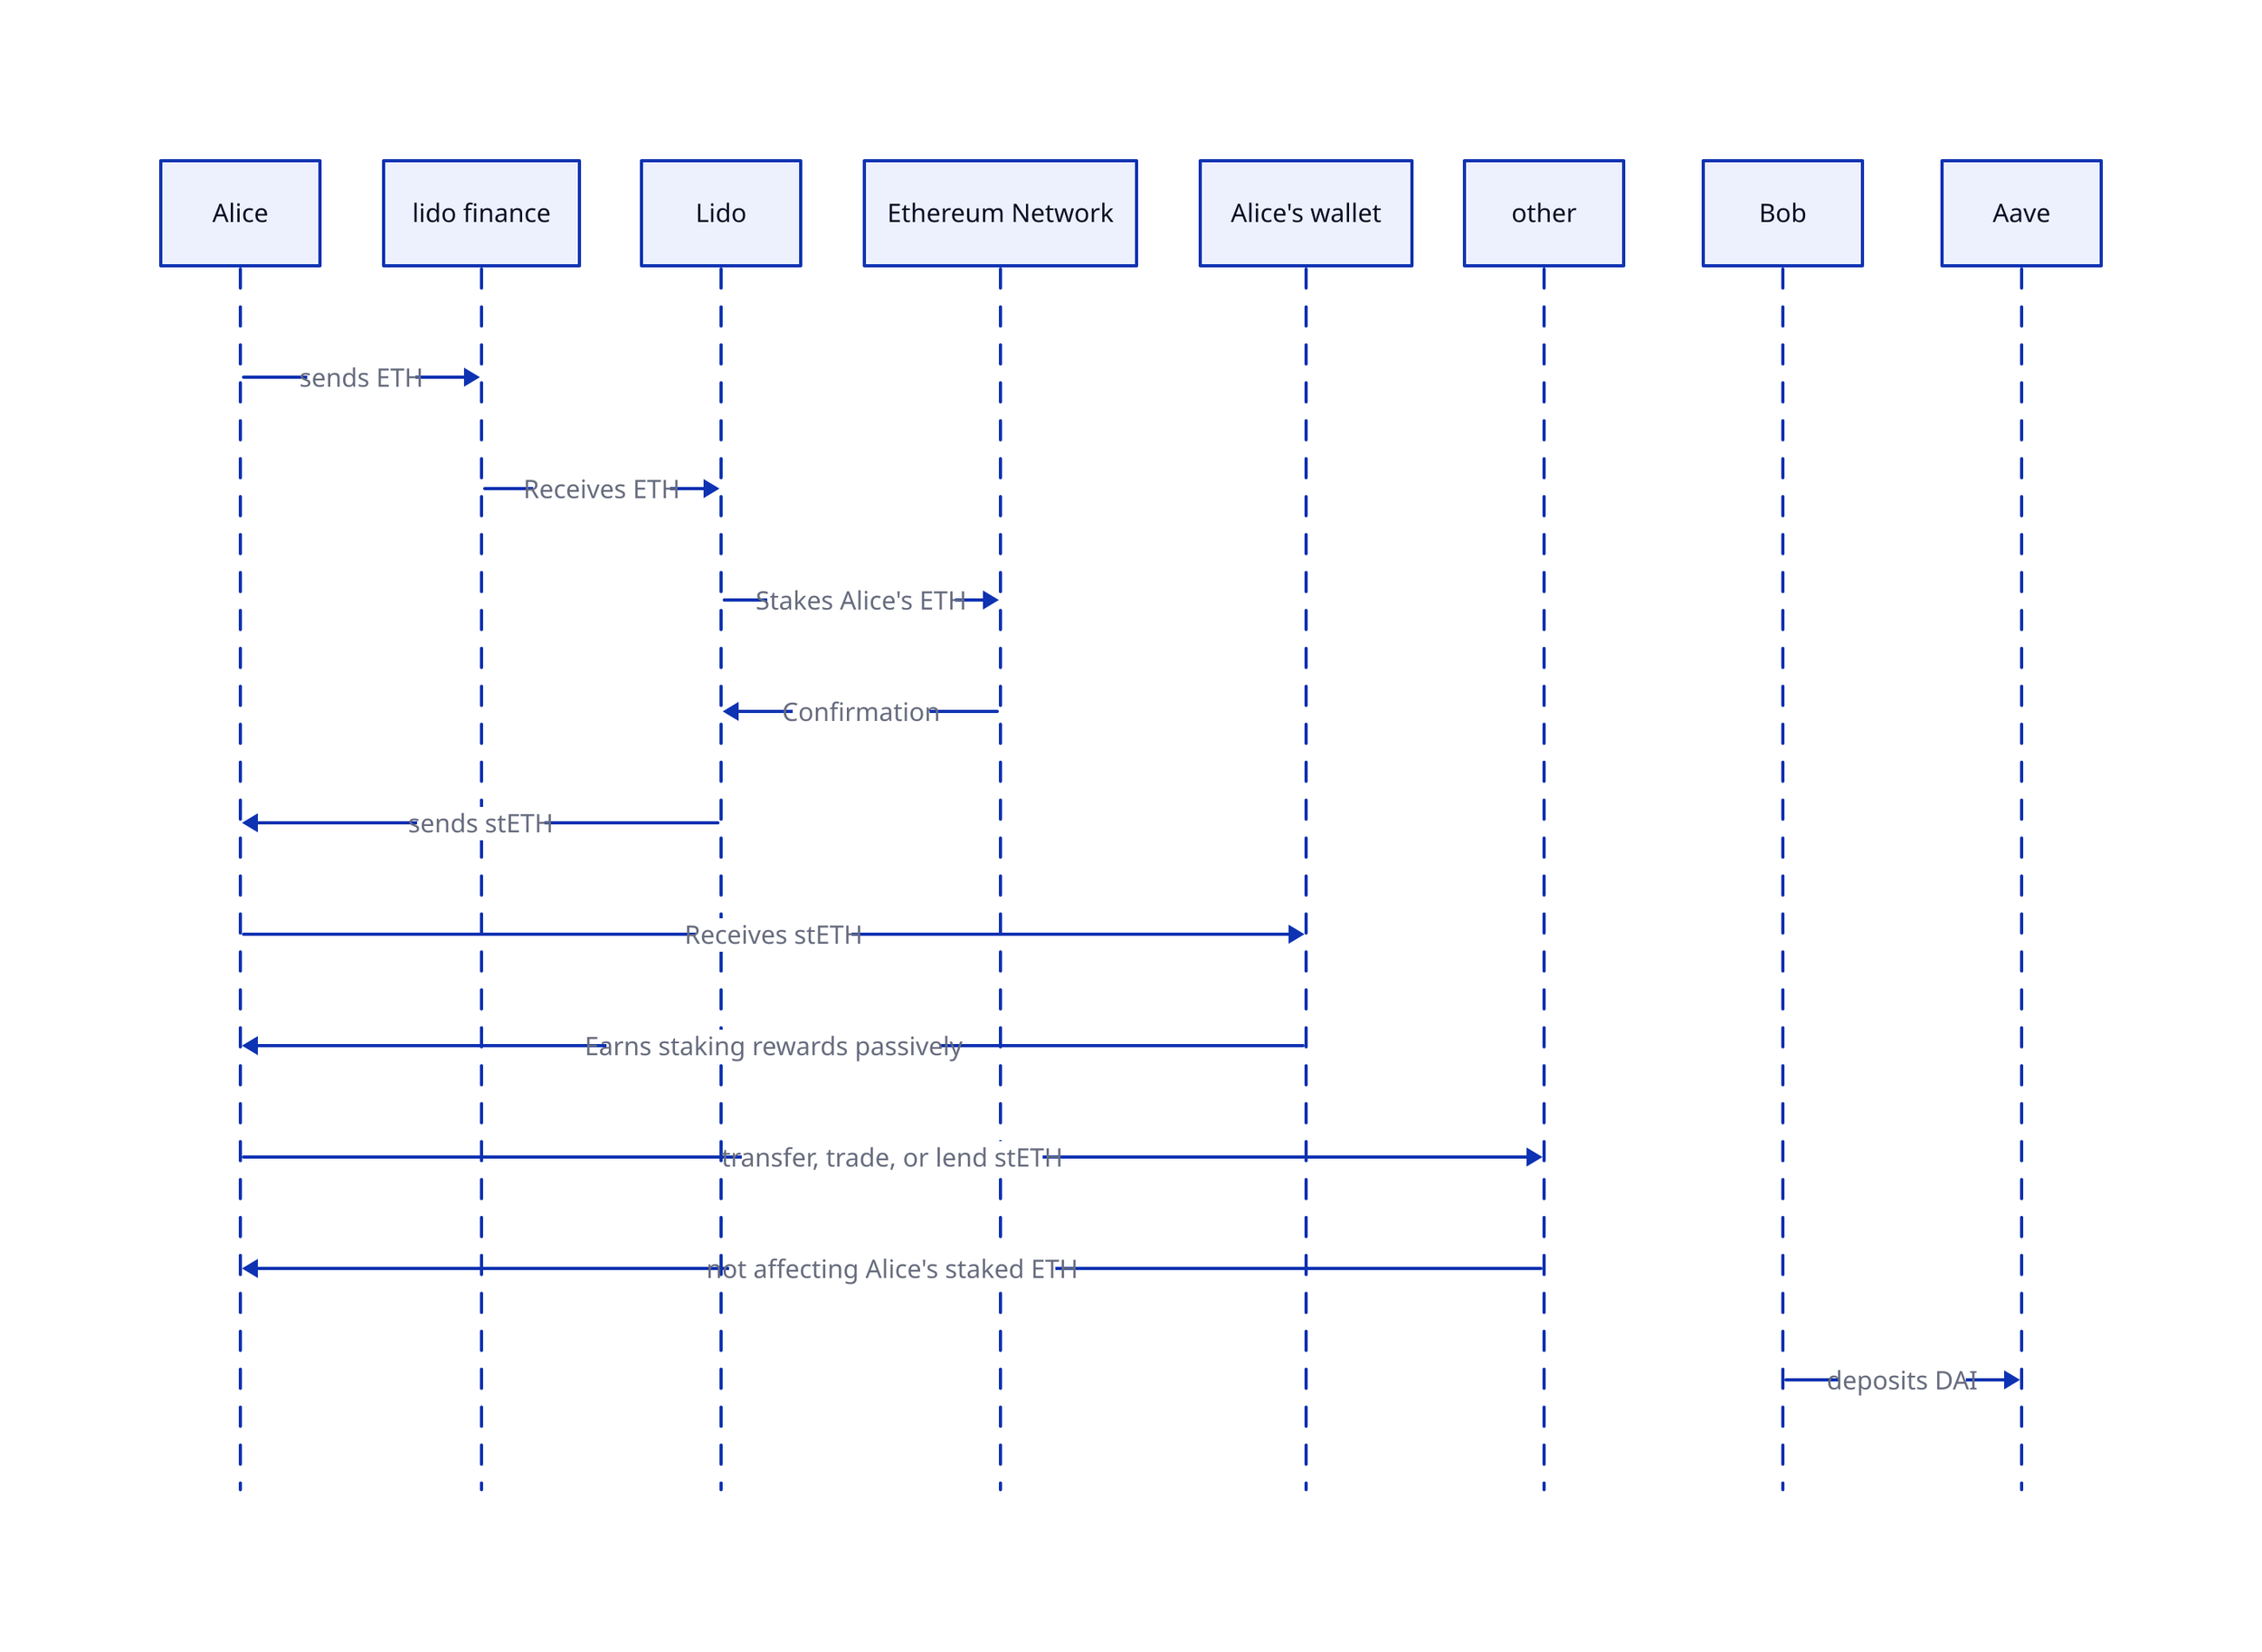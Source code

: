 shape: sequence_diagram
# Liquid Staking: Earn staking rewards without locking your tokens.
Alice -> lido finance : sends ETH
Lido Finance -> Lido: Receives ETH
Lido -> Ethereum Network: Stakes Alice's ETH
Ethereum Network -> Lido: Confirmation
lido -> Alice : sends stETH
Alice -> Alice's wallet : Receives stETH
Alice's Wallet -> Alice: Earns staking rewards passively
Alice -> other :  transfer, trade, or lend stETH
other -> Alice : not affecting Alice's staked ETH

#Lending/Borrowing: Put your crypto to work or access additional funds.
Bob -> Aave : deposits DAI 
